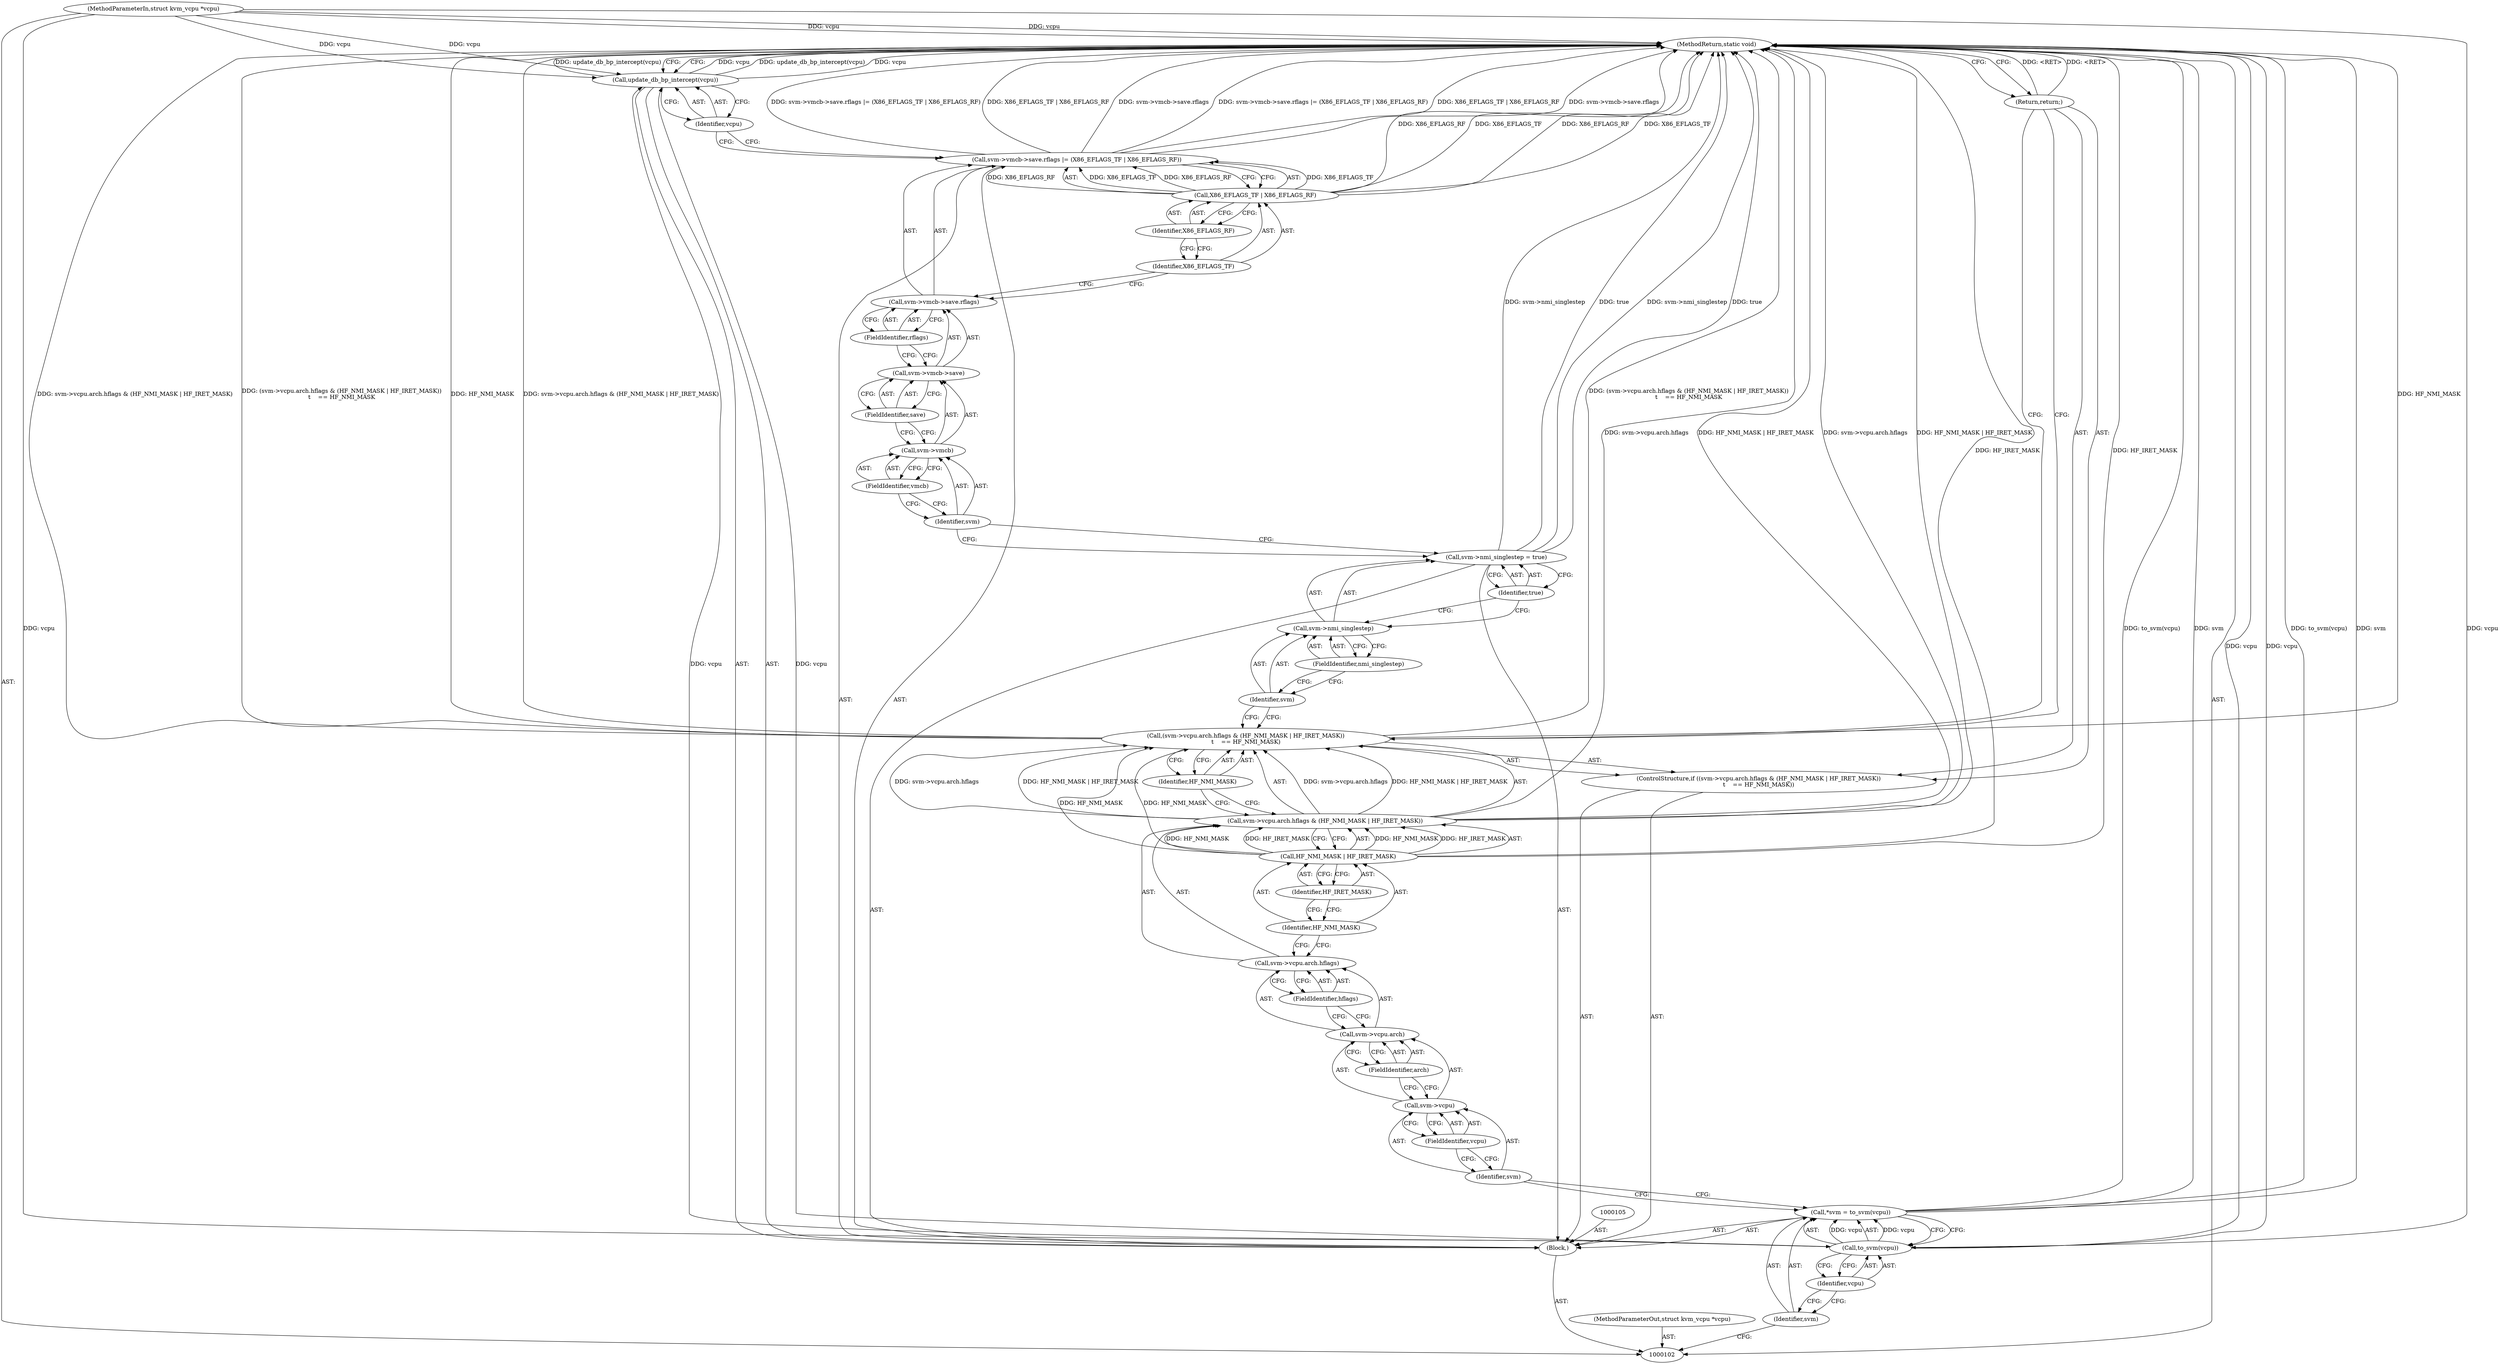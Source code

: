 digraph "1_linux_cbdb967af3d54993f5814f1cee0ed311a055377d_0" {
"1000143" [label="(MethodReturn,static void)"];
"1000103" [label="(MethodParameterIn,struct kvm_vcpu *vcpu)"];
"1000193" [label="(MethodParameterOut,struct kvm_vcpu *vcpu)"];
"1000125" [label="(Call,svm->nmi_singlestep = true)"];
"1000126" [label="(Call,svm->nmi_singlestep)"];
"1000127" [label="(Identifier,svm)"];
"1000129" [label="(Identifier,true)"];
"1000128" [label="(FieldIdentifier,nmi_singlestep)"];
"1000136" [label="(FieldIdentifier,save)"];
"1000137" [label="(FieldIdentifier,rflags)"];
"1000130" [label="(Call,svm->vmcb->save.rflags |= (X86_EFLAGS_TF | X86_EFLAGS_RF))"];
"1000131" [label="(Call,svm->vmcb->save.rflags)"];
"1000132" [label="(Call,svm->vmcb->save)"];
"1000133" [label="(Call,svm->vmcb)"];
"1000134" [label="(Identifier,svm)"];
"1000138" [label="(Call,X86_EFLAGS_TF | X86_EFLAGS_RF)"];
"1000139" [label="(Identifier,X86_EFLAGS_TF)"];
"1000140" [label="(Identifier,X86_EFLAGS_RF)"];
"1000135" [label="(FieldIdentifier,vmcb)"];
"1000141" [label="(Call,update_db_bp_intercept(vcpu))"];
"1000142" [label="(Identifier,vcpu)"];
"1000104" [label="(Block,)"];
"1000106" [label="(Call,*svm = to_svm(vcpu))"];
"1000107" [label="(Identifier,svm)"];
"1000108" [label="(Call,to_svm(vcpu))"];
"1000109" [label="(Identifier,vcpu)"];
"1000110" [label="(ControlStructure,if ((svm->vcpu.arch.hflags & (HF_NMI_MASK | HF_IRET_MASK))\n\t    == HF_NMI_MASK))"];
"1000117" [label="(FieldIdentifier,vcpu)"];
"1000118" [label="(FieldIdentifier,arch)"];
"1000119" [label="(FieldIdentifier,hflags)"];
"1000120" [label="(Call,HF_NMI_MASK | HF_IRET_MASK)"];
"1000121" [label="(Identifier,HF_NMI_MASK)"];
"1000122" [label="(Identifier,HF_IRET_MASK)"];
"1000111" [label="(Call,(svm->vcpu.arch.hflags & (HF_NMI_MASK | HF_IRET_MASK))\n\t    == HF_NMI_MASK)"];
"1000112" [label="(Call,svm->vcpu.arch.hflags & (HF_NMI_MASK | HF_IRET_MASK))"];
"1000113" [label="(Call,svm->vcpu.arch.hflags)"];
"1000114" [label="(Call,svm->vcpu.arch)"];
"1000115" [label="(Call,svm->vcpu)"];
"1000116" [label="(Identifier,svm)"];
"1000123" [label="(Identifier,HF_NMI_MASK)"];
"1000124" [label="(Return,return;)"];
"1000143" -> "1000102"  [label="AST: "];
"1000143" -> "1000124"  [label="CFG: "];
"1000143" -> "1000141"  [label="CFG: "];
"1000124" -> "1000143"  [label="DDG: <RET>"];
"1000141" -> "1000143"  [label="DDG: vcpu"];
"1000141" -> "1000143"  [label="DDG: update_db_bp_intercept(vcpu)"];
"1000106" -> "1000143"  [label="DDG: to_svm(vcpu)"];
"1000106" -> "1000143"  [label="DDG: svm"];
"1000138" -> "1000143"  [label="DDG: X86_EFLAGS_RF"];
"1000138" -> "1000143"  [label="DDG: X86_EFLAGS_TF"];
"1000111" -> "1000143"  [label="DDG: svm->vcpu.arch.hflags & (HF_NMI_MASK | HF_IRET_MASK)"];
"1000111" -> "1000143"  [label="DDG: (svm->vcpu.arch.hflags & (HF_NMI_MASK | HF_IRET_MASK))\n\t    == HF_NMI_MASK"];
"1000111" -> "1000143"  [label="DDG: HF_NMI_MASK"];
"1000120" -> "1000143"  [label="DDG: HF_IRET_MASK"];
"1000130" -> "1000143"  [label="DDG: X86_EFLAGS_TF | X86_EFLAGS_RF"];
"1000130" -> "1000143"  [label="DDG: svm->vmcb->save.rflags"];
"1000130" -> "1000143"  [label="DDG: svm->vmcb->save.rflags |= (X86_EFLAGS_TF | X86_EFLAGS_RF)"];
"1000125" -> "1000143"  [label="DDG: svm->nmi_singlestep"];
"1000125" -> "1000143"  [label="DDG: true"];
"1000103" -> "1000143"  [label="DDG: vcpu"];
"1000112" -> "1000143"  [label="DDG: svm->vcpu.arch.hflags"];
"1000112" -> "1000143"  [label="DDG: HF_NMI_MASK | HF_IRET_MASK"];
"1000108" -> "1000143"  [label="DDG: vcpu"];
"1000103" -> "1000102"  [label="AST: "];
"1000103" -> "1000143"  [label="DDG: vcpu"];
"1000103" -> "1000108"  [label="DDG: vcpu"];
"1000103" -> "1000141"  [label="DDG: vcpu"];
"1000193" -> "1000102"  [label="AST: "];
"1000125" -> "1000104"  [label="AST: "];
"1000125" -> "1000129"  [label="CFG: "];
"1000126" -> "1000125"  [label="AST: "];
"1000129" -> "1000125"  [label="AST: "];
"1000134" -> "1000125"  [label="CFG: "];
"1000125" -> "1000143"  [label="DDG: svm->nmi_singlestep"];
"1000125" -> "1000143"  [label="DDG: true"];
"1000126" -> "1000125"  [label="AST: "];
"1000126" -> "1000128"  [label="CFG: "];
"1000127" -> "1000126"  [label="AST: "];
"1000128" -> "1000126"  [label="AST: "];
"1000129" -> "1000126"  [label="CFG: "];
"1000127" -> "1000126"  [label="AST: "];
"1000127" -> "1000111"  [label="CFG: "];
"1000128" -> "1000127"  [label="CFG: "];
"1000129" -> "1000125"  [label="AST: "];
"1000129" -> "1000126"  [label="CFG: "];
"1000125" -> "1000129"  [label="CFG: "];
"1000128" -> "1000126"  [label="AST: "];
"1000128" -> "1000127"  [label="CFG: "];
"1000126" -> "1000128"  [label="CFG: "];
"1000136" -> "1000132"  [label="AST: "];
"1000136" -> "1000133"  [label="CFG: "];
"1000132" -> "1000136"  [label="CFG: "];
"1000137" -> "1000131"  [label="AST: "];
"1000137" -> "1000132"  [label="CFG: "];
"1000131" -> "1000137"  [label="CFG: "];
"1000130" -> "1000104"  [label="AST: "];
"1000130" -> "1000138"  [label="CFG: "];
"1000131" -> "1000130"  [label="AST: "];
"1000138" -> "1000130"  [label="AST: "];
"1000142" -> "1000130"  [label="CFG: "];
"1000130" -> "1000143"  [label="DDG: X86_EFLAGS_TF | X86_EFLAGS_RF"];
"1000130" -> "1000143"  [label="DDG: svm->vmcb->save.rflags"];
"1000130" -> "1000143"  [label="DDG: svm->vmcb->save.rflags |= (X86_EFLAGS_TF | X86_EFLAGS_RF)"];
"1000138" -> "1000130"  [label="DDG: X86_EFLAGS_TF"];
"1000138" -> "1000130"  [label="DDG: X86_EFLAGS_RF"];
"1000131" -> "1000130"  [label="AST: "];
"1000131" -> "1000137"  [label="CFG: "];
"1000132" -> "1000131"  [label="AST: "];
"1000137" -> "1000131"  [label="AST: "];
"1000139" -> "1000131"  [label="CFG: "];
"1000132" -> "1000131"  [label="AST: "];
"1000132" -> "1000136"  [label="CFG: "];
"1000133" -> "1000132"  [label="AST: "];
"1000136" -> "1000132"  [label="AST: "];
"1000137" -> "1000132"  [label="CFG: "];
"1000133" -> "1000132"  [label="AST: "];
"1000133" -> "1000135"  [label="CFG: "];
"1000134" -> "1000133"  [label="AST: "];
"1000135" -> "1000133"  [label="AST: "];
"1000136" -> "1000133"  [label="CFG: "];
"1000134" -> "1000133"  [label="AST: "];
"1000134" -> "1000125"  [label="CFG: "];
"1000135" -> "1000134"  [label="CFG: "];
"1000138" -> "1000130"  [label="AST: "];
"1000138" -> "1000140"  [label="CFG: "];
"1000139" -> "1000138"  [label="AST: "];
"1000140" -> "1000138"  [label="AST: "];
"1000130" -> "1000138"  [label="CFG: "];
"1000138" -> "1000143"  [label="DDG: X86_EFLAGS_RF"];
"1000138" -> "1000143"  [label="DDG: X86_EFLAGS_TF"];
"1000138" -> "1000130"  [label="DDG: X86_EFLAGS_TF"];
"1000138" -> "1000130"  [label="DDG: X86_EFLAGS_RF"];
"1000139" -> "1000138"  [label="AST: "];
"1000139" -> "1000131"  [label="CFG: "];
"1000140" -> "1000139"  [label="CFG: "];
"1000140" -> "1000138"  [label="AST: "];
"1000140" -> "1000139"  [label="CFG: "];
"1000138" -> "1000140"  [label="CFG: "];
"1000135" -> "1000133"  [label="AST: "];
"1000135" -> "1000134"  [label="CFG: "];
"1000133" -> "1000135"  [label="CFG: "];
"1000141" -> "1000104"  [label="AST: "];
"1000141" -> "1000142"  [label="CFG: "];
"1000142" -> "1000141"  [label="AST: "];
"1000143" -> "1000141"  [label="CFG: "];
"1000141" -> "1000143"  [label="DDG: vcpu"];
"1000141" -> "1000143"  [label="DDG: update_db_bp_intercept(vcpu)"];
"1000108" -> "1000141"  [label="DDG: vcpu"];
"1000103" -> "1000141"  [label="DDG: vcpu"];
"1000142" -> "1000141"  [label="AST: "];
"1000142" -> "1000130"  [label="CFG: "];
"1000141" -> "1000142"  [label="CFG: "];
"1000104" -> "1000102"  [label="AST: "];
"1000105" -> "1000104"  [label="AST: "];
"1000106" -> "1000104"  [label="AST: "];
"1000110" -> "1000104"  [label="AST: "];
"1000125" -> "1000104"  [label="AST: "];
"1000130" -> "1000104"  [label="AST: "];
"1000141" -> "1000104"  [label="AST: "];
"1000106" -> "1000104"  [label="AST: "];
"1000106" -> "1000108"  [label="CFG: "];
"1000107" -> "1000106"  [label="AST: "];
"1000108" -> "1000106"  [label="AST: "];
"1000116" -> "1000106"  [label="CFG: "];
"1000106" -> "1000143"  [label="DDG: to_svm(vcpu)"];
"1000106" -> "1000143"  [label="DDG: svm"];
"1000108" -> "1000106"  [label="DDG: vcpu"];
"1000107" -> "1000106"  [label="AST: "];
"1000107" -> "1000102"  [label="CFG: "];
"1000109" -> "1000107"  [label="CFG: "];
"1000108" -> "1000106"  [label="AST: "];
"1000108" -> "1000109"  [label="CFG: "];
"1000109" -> "1000108"  [label="AST: "];
"1000106" -> "1000108"  [label="CFG: "];
"1000108" -> "1000143"  [label="DDG: vcpu"];
"1000108" -> "1000106"  [label="DDG: vcpu"];
"1000103" -> "1000108"  [label="DDG: vcpu"];
"1000108" -> "1000141"  [label="DDG: vcpu"];
"1000109" -> "1000108"  [label="AST: "];
"1000109" -> "1000107"  [label="CFG: "];
"1000108" -> "1000109"  [label="CFG: "];
"1000110" -> "1000104"  [label="AST: "];
"1000111" -> "1000110"  [label="AST: "];
"1000124" -> "1000110"  [label="AST: "];
"1000117" -> "1000115"  [label="AST: "];
"1000117" -> "1000116"  [label="CFG: "];
"1000115" -> "1000117"  [label="CFG: "];
"1000118" -> "1000114"  [label="AST: "];
"1000118" -> "1000115"  [label="CFG: "];
"1000114" -> "1000118"  [label="CFG: "];
"1000119" -> "1000113"  [label="AST: "];
"1000119" -> "1000114"  [label="CFG: "];
"1000113" -> "1000119"  [label="CFG: "];
"1000120" -> "1000112"  [label="AST: "];
"1000120" -> "1000122"  [label="CFG: "];
"1000121" -> "1000120"  [label="AST: "];
"1000122" -> "1000120"  [label="AST: "];
"1000112" -> "1000120"  [label="CFG: "];
"1000120" -> "1000143"  [label="DDG: HF_IRET_MASK"];
"1000120" -> "1000112"  [label="DDG: HF_NMI_MASK"];
"1000120" -> "1000112"  [label="DDG: HF_IRET_MASK"];
"1000120" -> "1000111"  [label="DDG: HF_NMI_MASK"];
"1000121" -> "1000120"  [label="AST: "];
"1000121" -> "1000113"  [label="CFG: "];
"1000122" -> "1000121"  [label="CFG: "];
"1000122" -> "1000120"  [label="AST: "];
"1000122" -> "1000121"  [label="CFG: "];
"1000120" -> "1000122"  [label="CFG: "];
"1000111" -> "1000110"  [label="AST: "];
"1000111" -> "1000123"  [label="CFG: "];
"1000112" -> "1000111"  [label="AST: "];
"1000123" -> "1000111"  [label="AST: "];
"1000124" -> "1000111"  [label="CFG: "];
"1000127" -> "1000111"  [label="CFG: "];
"1000111" -> "1000143"  [label="DDG: svm->vcpu.arch.hflags & (HF_NMI_MASK | HF_IRET_MASK)"];
"1000111" -> "1000143"  [label="DDG: (svm->vcpu.arch.hflags & (HF_NMI_MASK | HF_IRET_MASK))\n\t    == HF_NMI_MASK"];
"1000111" -> "1000143"  [label="DDG: HF_NMI_MASK"];
"1000112" -> "1000111"  [label="DDG: svm->vcpu.arch.hflags"];
"1000112" -> "1000111"  [label="DDG: HF_NMI_MASK | HF_IRET_MASK"];
"1000120" -> "1000111"  [label="DDG: HF_NMI_MASK"];
"1000112" -> "1000111"  [label="AST: "];
"1000112" -> "1000120"  [label="CFG: "];
"1000113" -> "1000112"  [label="AST: "];
"1000120" -> "1000112"  [label="AST: "];
"1000123" -> "1000112"  [label="CFG: "];
"1000112" -> "1000143"  [label="DDG: svm->vcpu.arch.hflags"];
"1000112" -> "1000143"  [label="DDG: HF_NMI_MASK | HF_IRET_MASK"];
"1000112" -> "1000111"  [label="DDG: svm->vcpu.arch.hflags"];
"1000112" -> "1000111"  [label="DDG: HF_NMI_MASK | HF_IRET_MASK"];
"1000120" -> "1000112"  [label="DDG: HF_NMI_MASK"];
"1000120" -> "1000112"  [label="DDG: HF_IRET_MASK"];
"1000113" -> "1000112"  [label="AST: "];
"1000113" -> "1000119"  [label="CFG: "];
"1000114" -> "1000113"  [label="AST: "];
"1000119" -> "1000113"  [label="AST: "];
"1000121" -> "1000113"  [label="CFG: "];
"1000114" -> "1000113"  [label="AST: "];
"1000114" -> "1000118"  [label="CFG: "];
"1000115" -> "1000114"  [label="AST: "];
"1000118" -> "1000114"  [label="AST: "];
"1000119" -> "1000114"  [label="CFG: "];
"1000115" -> "1000114"  [label="AST: "];
"1000115" -> "1000117"  [label="CFG: "];
"1000116" -> "1000115"  [label="AST: "];
"1000117" -> "1000115"  [label="AST: "];
"1000118" -> "1000115"  [label="CFG: "];
"1000116" -> "1000115"  [label="AST: "];
"1000116" -> "1000106"  [label="CFG: "];
"1000117" -> "1000116"  [label="CFG: "];
"1000123" -> "1000111"  [label="AST: "];
"1000123" -> "1000112"  [label="CFG: "];
"1000111" -> "1000123"  [label="CFG: "];
"1000124" -> "1000110"  [label="AST: "];
"1000124" -> "1000111"  [label="CFG: "];
"1000143" -> "1000124"  [label="CFG: "];
"1000124" -> "1000143"  [label="DDG: <RET>"];
}
